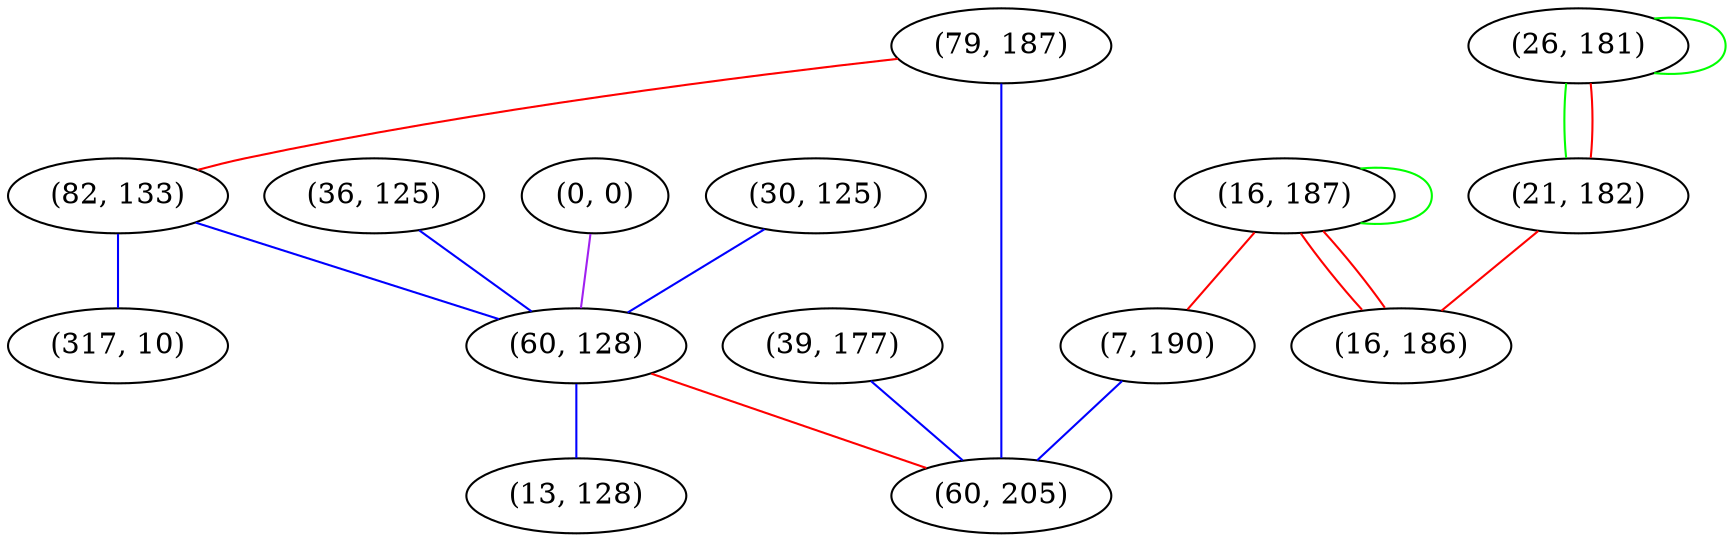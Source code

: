 graph "" {
"(36, 125)";
"(79, 187)";
"(26, 181)";
"(0, 0)";
"(21, 182)";
"(82, 133)";
"(39, 177)";
"(317, 10)";
"(16, 187)";
"(30, 125)";
"(7, 190)";
"(16, 186)";
"(60, 128)";
"(60, 205)";
"(13, 128)";
"(36, 125)" -- "(60, 128)"  [color=blue, key=0, weight=3];
"(79, 187)" -- "(60, 205)"  [color=blue, key=0, weight=3];
"(79, 187)" -- "(82, 133)"  [color=red, key=0, weight=1];
"(26, 181)" -- "(21, 182)"  [color=green, key=0, weight=2];
"(26, 181)" -- "(21, 182)"  [color=red, key=1, weight=1];
"(26, 181)" -- "(26, 181)"  [color=green, key=0, weight=2];
"(0, 0)" -- "(60, 128)"  [color=purple, key=0, weight=4];
"(21, 182)" -- "(16, 186)"  [color=red, key=0, weight=1];
"(82, 133)" -- "(317, 10)"  [color=blue, key=0, weight=3];
"(82, 133)" -- "(60, 128)"  [color=blue, key=0, weight=3];
"(39, 177)" -- "(60, 205)"  [color=blue, key=0, weight=3];
"(16, 187)" -- "(7, 190)"  [color=red, key=0, weight=1];
"(16, 187)" -- "(16, 187)"  [color=green, key=0, weight=2];
"(16, 187)" -- "(16, 186)"  [color=red, key=0, weight=1];
"(16, 187)" -- "(16, 186)"  [color=red, key=1, weight=1];
"(30, 125)" -- "(60, 128)"  [color=blue, key=0, weight=3];
"(7, 190)" -- "(60, 205)"  [color=blue, key=0, weight=3];
"(60, 128)" -- "(60, 205)"  [color=red, key=0, weight=1];
"(60, 128)" -- "(13, 128)"  [color=blue, key=0, weight=3];
}
